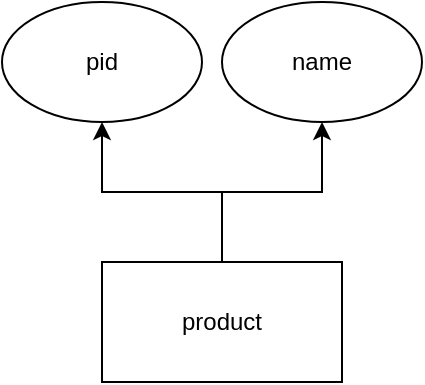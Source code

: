 <mxfile version="28.1.1">
  <diagram name="Page-1" id="QgqaEyJ0tazCyCI6c7ew">
    <mxGraphModel dx="1426" dy="912" grid="1" gridSize="10" guides="1" tooltips="1" connect="1" arrows="1" fold="1" page="1" pageScale="1" pageWidth="850" pageHeight="1100" math="0" shadow="0">
      <root>
        <mxCell id="0" />
        <mxCell id="1" parent="0" />
        <mxCell id="erTNG4yYZlzcczlTSCF5-7" value="" style="edgeStyle=orthogonalEdgeStyle;rounded=0;orthogonalLoop=1;jettySize=auto;html=1;" edge="1" parent="1" source="erTNG4yYZlzcczlTSCF5-4" target="erTNG4yYZlzcczlTSCF5-1">
          <mxGeometry relative="1" as="geometry" />
        </mxCell>
        <mxCell id="erTNG4yYZlzcczlTSCF5-1" value="pid" style="ellipse;whiteSpace=wrap;html=1;" vertex="1" parent="1">
          <mxGeometry x="110" y="250" width="100" height="60" as="geometry" />
        </mxCell>
        <mxCell id="erTNG4yYZlzcczlTSCF5-8" value="" style="edgeStyle=orthogonalEdgeStyle;rounded=0;orthogonalLoop=1;jettySize=auto;html=1;" edge="1" parent="1" source="erTNG4yYZlzcczlTSCF5-4" target="erTNG4yYZlzcczlTSCF5-3">
          <mxGeometry relative="1" as="geometry" />
        </mxCell>
        <mxCell id="erTNG4yYZlzcczlTSCF5-3" value="name" style="ellipse;whiteSpace=wrap;html=1;" vertex="1" parent="1">
          <mxGeometry x="220" y="250" width="100" height="60" as="geometry" />
        </mxCell>
        <mxCell id="erTNG4yYZlzcczlTSCF5-4" value="product" style="rounded=0;whiteSpace=wrap;html=1;" vertex="1" parent="1">
          <mxGeometry x="160" y="380" width="120" height="60" as="geometry" />
        </mxCell>
      </root>
    </mxGraphModel>
  </diagram>
</mxfile>
